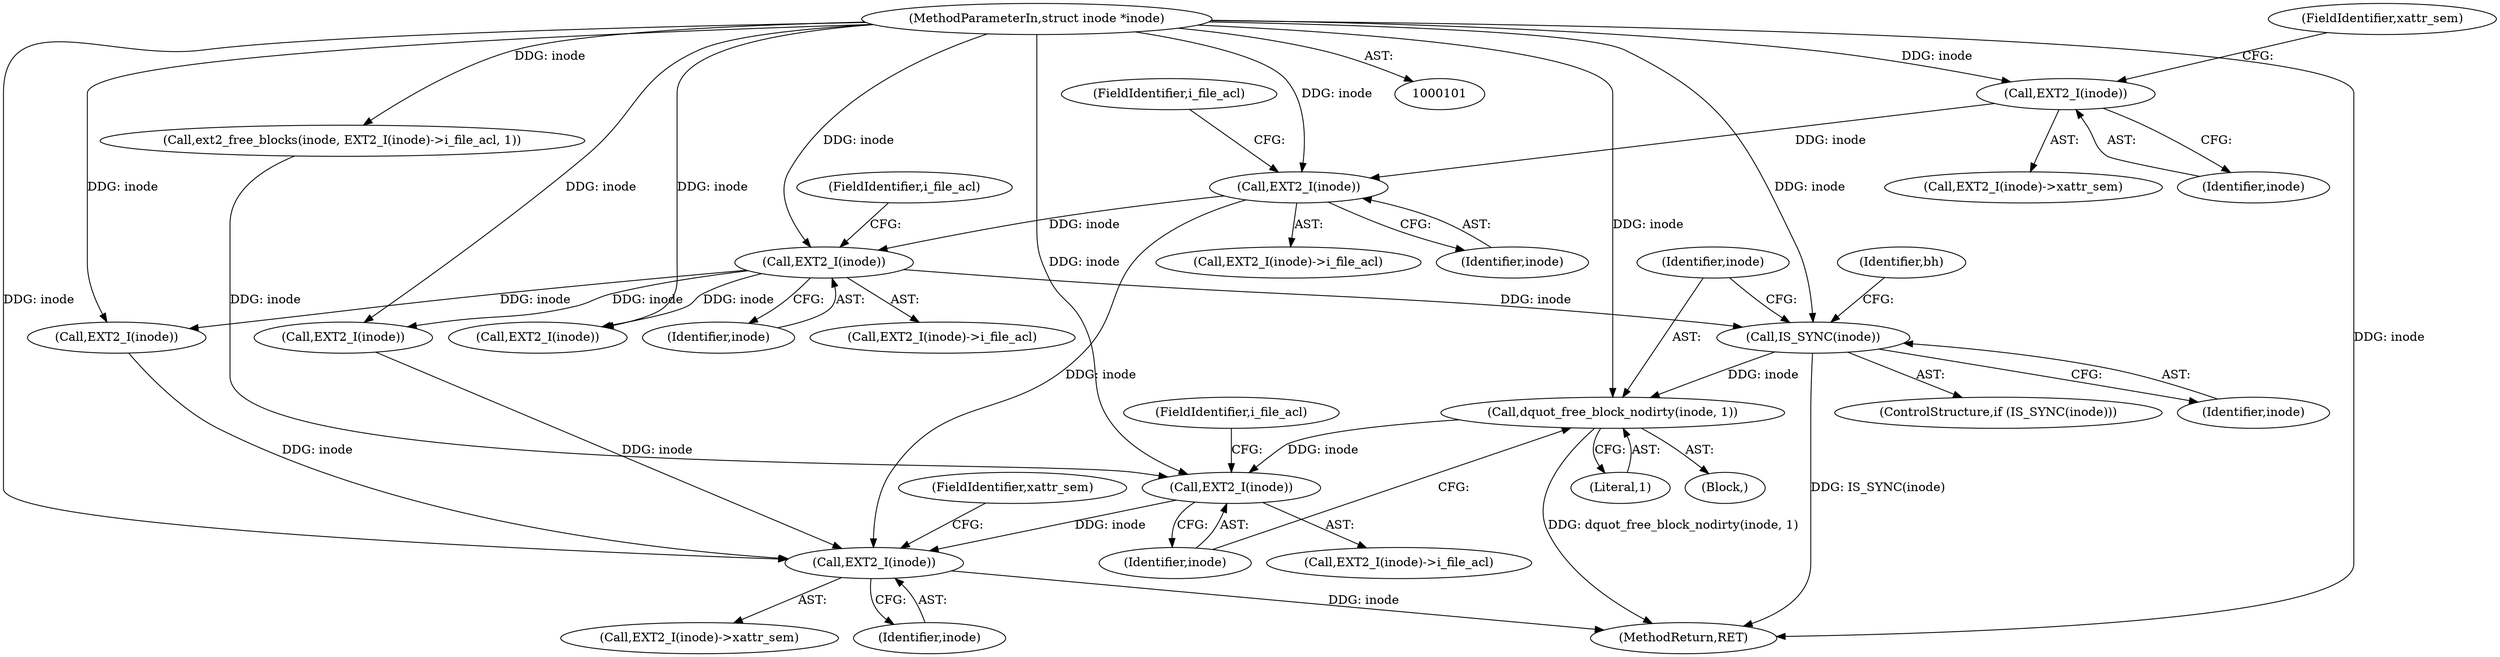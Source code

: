 digraph "0_linux_be0726d33cb8f411945884664924bed3cb8c70ee_6@API" {
"1000258" [label="(Call,dquot_free_block_nodirty(inode, 1))"];
"1000254" [label="(Call,IS_SYNC(inode))"];
"1000128" [label="(Call,EXT2_I(inode))"];
"1000117" [label="(Call,EXT2_I(inode))"];
"1000111" [label="(Call,EXT2_I(inode))"];
"1000102" [label="(MethodParameterIn,struct inode *inode)"];
"1000263" [label="(Call,EXT2_I(inode))"];
"1000273" [label="(Call,EXT2_I(inode))"];
"1000255" [label="(Identifier,inode)"];
"1000258" [label="(Call,dquot_free_block_nodirty(inode, 1))"];
"1000116" [label="(Call,EXT2_I(inode)->i_file_acl)"];
"1000254" [label="(Call,IS_SYNC(inode))"];
"1000275" [label="(FieldIdentifier,xattr_sem)"];
"1000128" [label="(Call,EXT2_I(inode))"];
"1000265" [label="(FieldIdentifier,i_file_acl)"];
"1000218" [label="(Call,ext2_free_blocks(inode, EXT2_I(inode)->i_file_acl, 1))"];
"1000184" [label="(Call,EXT2_I(inode))"];
"1000118" [label="(Identifier,inode)"];
"1000264" [label="(Identifier,inode)"];
"1000253" [label="(ControlStructure,if (IS_SYNC(inode)))"];
"1000119" [label="(FieldIdentifier,i_file_acl)"];
"1000257" [label="(Identifier,bh)"];
"1000110" [label="(Call,EXT2_I(inode)->xattr_sem)"];
"1000145" [label="(Call,EXT2_I(inode))"];
"1000129" [label="(Identifier,inode)"];
"1000272" [label="(Call,EXT2_I(inode)->xattr_sem)"];
"1000127" [label="(Call,EXT2_I(inode)->i_file_acl)"];
"1000130" [label="(FieldIdentifier,i_file_acl)"];
"1000259" [label="(Identifier,inode)"];
"1000117" [label="(Call,EXT2_I(inode))"];
"1000273" [label="(Call,EXT2_I(inode))"];
"1000112" [label="(Identifier,inode)"];
"1000111" [label="(Call,EXT2_I(inode))"];
"1000221" [label="(Call,EXT2_I(inode))"];
"1000260" [label="(Literal,1)"];
"1000102" [label="(MethodParameterIn,struct inode *inode)"];
"1000113" [label="(FieldIdentifier,xattr_sem)"];
"1000232" [label="(Block,)"];
"1000262" [label="(Call,EXT2_I(inode)->i_file_acl)"];
"1000276" [label="(MethodReturn,RET)"];
"1000274" [label="(Identifier,inode)"];
"1000263" [label="(Call,EXT2_I(inode))"];
"1000258" -> "1000232"  [label="AST: "];
"1000258" -> "1000260"  [label="CFG: "];
"1000259" -> "1000258"  [label="AST: "];
"1000260" -> "1000258"  [label="AST: "];
"1000264" -> "1000258"  [label="CFG: "];
"1000258" -> "1000276"  [label="DDG: dquot_free_block_nodirty(inode, 1)"];
"1000254" -> "1000258"  [label="DDG: inode"];
"1000102" -> "1000258"  [label="DDG: inode"];
"1000258" -> "1000263"  [label="DDG: inode"];
"1000254" -> "1000253"  [label="AST: "];
"1000254" -> "1000255"  [label="CFG: "];
"1000255" -> "1000254"  [label="AST: "];
"1000257" -> "1000254"  [label="CFG: "];
"1000259" -> "1000254"  [label="CFG: "];
"1000254" -> "1000276"  [label="DDG: IS_SYNC(inode)"];
"1000128" -> "1000254"  [label="DDG: inode"];
"1000102" -> "1000254"  [label="DDG: inode"];
"1000128" -> "1000127"  [label="AST: "];
"1000128" -> "1000129"  [label="CFG: "];
"1000129" -> "1000128"  [label="AST: "];
"1000130" -> "1000128"  [label="CFG: "];
"1000117" -> "1000128"  [label="DDG: inode"];
"1000102" -> "1000128"  [label="DDG: inode"];
"1000128" -> "1000145"  [label="DDG: inode"];
"1000128" -> "1000184"  [label="DDG: inode"];
"1000128" -> "1000221"  [label="DDG: inode"];
"1000117" -> "1000116"  [label="AST: "];
"1000117" -> "1000118"  [label="CFG: "];
"1000118" -> "1000117"  [label="AST: "];
"1000119" -> "1000117"  [label="CFG: "];
"1000111" -> "1000117"  [label="DDG: inode"];
"1000102" -> "1000117"  [label="DDG: inode"];
"1000117" -> "1000273"  [label="DDG: inode"];
"1000111" -> "1000110"  [label="AST: "];
"1000111" -> "1000112"  [label="CFG: "];
"1000112" -> "1000111"  [label="AST: "];
"1000113" -> "1000111"  [label="CFG: "];
"1000102" -> "1000111"  [label="DDG: inode"];
"1000102" -> "1000101"  [label="AST: "];
"1000102" -> "1000276"  [label="DDG: inode"];
"1000102" -> "1000145"  [label="DDG: inode"];
"1000102" -> "1000184"  [label="DDG: inode"];
"1000102" -> "1000218"  [label="DDG: inode"];
"1000102" -> "1000221"  [label="DDG: inode"];
"1000102" -> "1000263"  [label="DDG: inode"];
"1000102" -> "1000273"  [label="DDG: inode"];
"1000263" -> "1000262"  [label="AST: "];
"1000263" -> "1000264"  [label="CFG: "];
"1000264" -> "1000263"  [label="AST: "];
"1000265" -> "1000263"  [label="CFG: "];
"1000218" -> "1000263"  [label="DDG: inode"];
"1000263" -> "1000273"  [label="DDG: inode"];
"1000273" -> "1000272"  [label="AST: "];
"1000273" -> "1000274"  [label="CFG: "];
"1000274" -> "1000273"  [label="AST: "];
"1000275" -> "1000273"  [label="CFG: "];
"1000273" -> "1000276"  [label="DDG: inode"];
"1000184" -> "1000273"  [label="DDG: inode"];
"1000145" -> "1000273"  [label="DDG: inode"];
}
